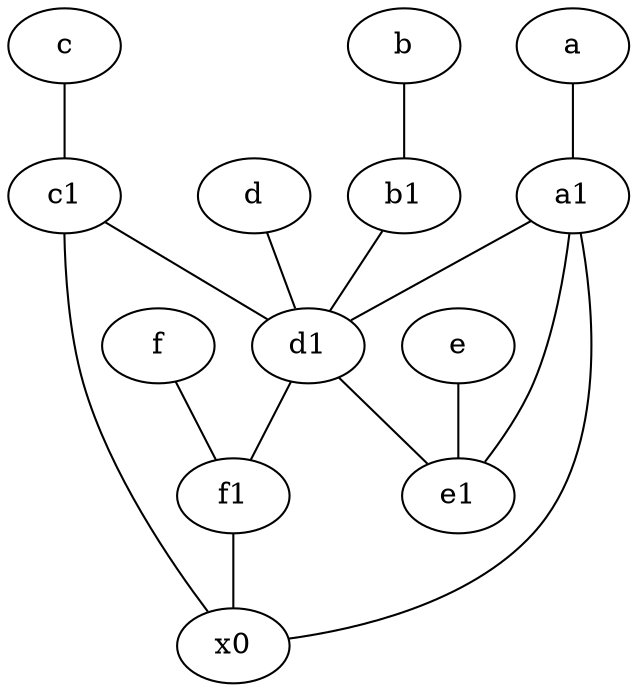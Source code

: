 graph {
	node [labelfontsize=50]
	c [labelfontsize=50 pos="4.5,2!"]
	d [labelfontsize=50 pos="2,5!"]
	b1 [labelfontsize=50 pos="9,4!"]
	f1 [labelfontsize=50 pos="3,8!"]
	b [labelfontsize=50 pos="10,4!"]
	f [labelfontsize=50 pos="3,9!"]
	e [labelfontsize=50 pos="7,9!"]
	x0 [labelfontsize=50]
	c1 [labelfontsize=50 pos="4.5,3!"]
	a [labelfontsize=50 pos="8,2!"]
	a1 [labelfontsize=50 pos="8,3!"]
	d1 [labelfontsize=50 pos="3,5!"]
	e1 [labelfontsize=50 pos="7,7!"]
	d -- d1
	d1 -- e1
	c -- c1
	a -- a1
	c1 -- d1
	d1 -- f1
	a1 -- d1
	f -- f1
	c1 -- x0
	a1 -- x0
	f1 -- x0
	b1 -- d1
	a1 -- e1
	e -- e1
	b -- b1
}
